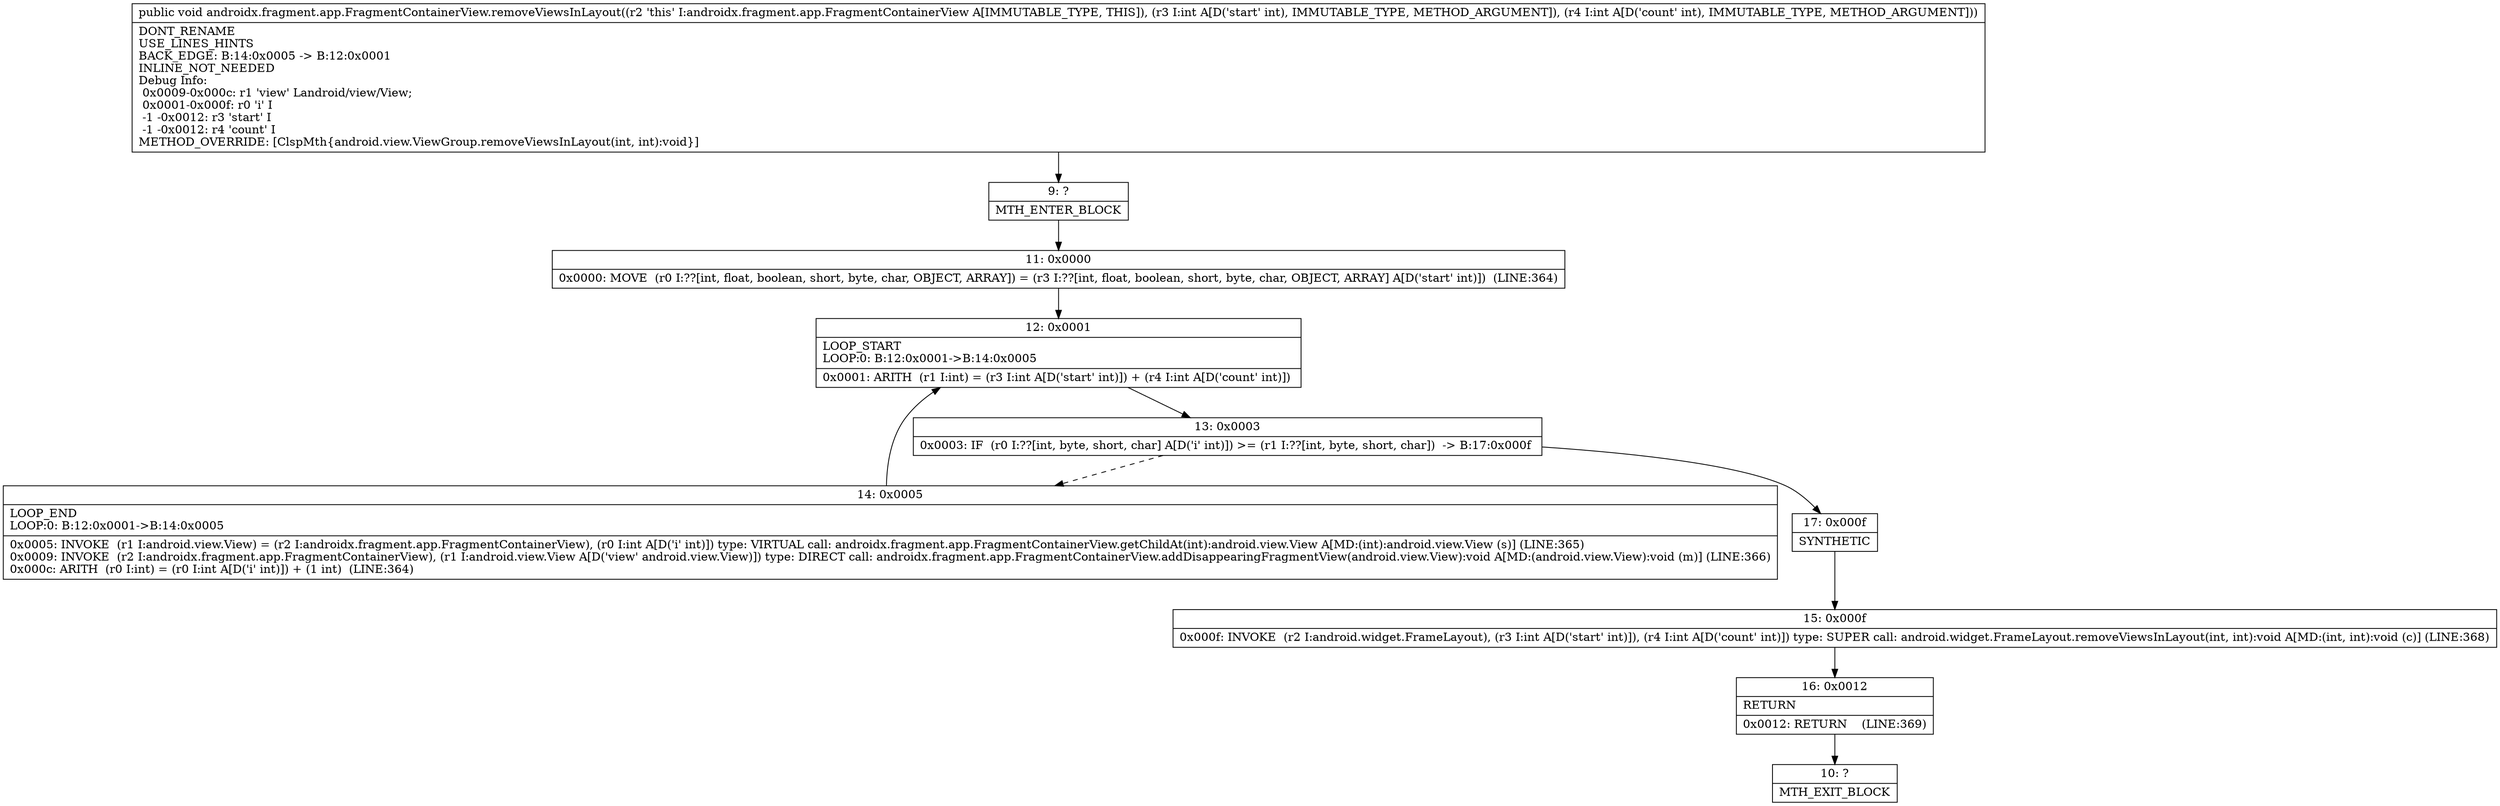 digraph "CFG forandroidx.fragment.app.FragmentContainerView.removeViewsInLayout(II)V" {
Node_9 [shape=record,label="{9\:\ ?|MTH_ENTER_BLOCK\l}"];
Node_11 [shape=record,label="{11\:\ 0x0000|0x0000: MOVE  (r0 I:??[int, float, boolean, short, byte, char, OBJECT, ARRAY]) = (r3 I:??[int, float, boolean, short, byte, char, OBJECT, ARRAY] A[D('start' int)])  (LINE:364)\l}"];
Node_12 [shape=record,label="{12\:\ 0x0001|LOOP_START\lLOOP:0: B:12:0x0001\-\>B:14:0x0005\l|0x0001: ARITH  (r1 I:int) = (r3 I:int A[D('start' int)]) + (r4 I:int A[D('count' int)]) \l}"];
Node_13 [shape=record,label="{13\:\ 0x0003|0x0003: IF  (r0 I:??[int, byte, short, char] A[D('i' int)]) \>= (r1 I:??[int, byte, short, char])  \-\> B:17:0x000f \l}"];
Node_14 [shape=record,label="{14\:\ 0x0005|LOOP_END\lLOOP:0: B:12:0x0001\-\>B:14:0x0005\l|0x0005: INVOKE  (r1 I:android.view.View) = (r2 I:androidx.fragment.app.FragmentContainerView), (r0 I:int A[D('i' int)]) type: VIRTUAL call: androidx.fragment.app.FragmentContainerView.getChildAt(int):android.view.View A[MD:(int):android.view.View (s)] (LINE:365)\l0x0009: INVOKE  (r2 I:androidx.fragment.app.FragmentContainerView), (r1 I:android.view.View A[D('view' android.view.View)]) type: DIRECT call: androidx.fragment.app.FragmentContainerView.addDisappearingFragmentView(android.view.View):void A[MD:(android.view.View):void (m)] (LINE:366)\l0x000c: ARITH  (r0 I:int) = (r0 I:int A[D('i' int)]) + (1 int)  (LINE:364)\l}"];
Node_17 [shape=record,label="{17\:\ 0x000f|SYNTHETIC\l}"];
Node_15 [shape=record,label="{15\:\ 0x000f|0x000f: INVOKE  (r2 I:android.widget.FrameLayout), (r3 I:int A[D('start' int)]), (r4 I:int A[D('count' int)]) type: SUPER call: android.widget.FrameLayout.removeViewsInLayout(int, int):void A[MD:(int, int):void (c)] (LINE:368)\l}"];
Node_16 [shape=record,label="{16\:\ 0x0012|RETURN\l|0x0012: RETURN    (LINE:369)\l}"];
Node_10 [shape=record,label="{10\:\ ?|MTH_EXIT_BLOCK\l}"];
MethodNode[shape=record,label="{public void androidx.fragment.app.FragmentContainerView.removeViewsInLayout((r2 'this' I:androidx.fragment.app.FragmentContainerView A[IMMUTABLE_TYPE, THIS]), (r3 I:int A[D('start' int), IMMUTABLE_TYPE, METHOD_ARGUMENT]), (r4 I:int A[D('count' int), IMMUTABLE_TYPE, METHOD_ARGUMENT]))  | DONT_RENAME\lUSE_LINES_HINTS\lBACK_EDGE: B:14:0x0005 \-\> B:12:0x0001\lINLINE_NOT_NEEDED\lDebug Info:\l  0x0009\-0x000c: r1 'view' Landroid\/view\/View;\l  0x0001\-0x000f: r0 'i' I\l  \-1 \-0x0012: r3 'start' I\l  \-1 \-0x0012: r4 'count' I\lMETHOD_OVERRIDE: [ClspMth\{android.view.ViewGroup.removeViewsInLayout(int, int):void\}]\l}"];
MethodNode -> Node_9;Node_9 -> Node_11;
Node_11 -> Node_12;
Node_12 -> Node_13;
Node_13 -> Node_14[style=dashed];
Node_13 -> Node_17;
Node_14 -> Node_12;
Node_17 -> Node_15;
Node_15 -> Node_16;
Node_16 -> Node_10;
}

